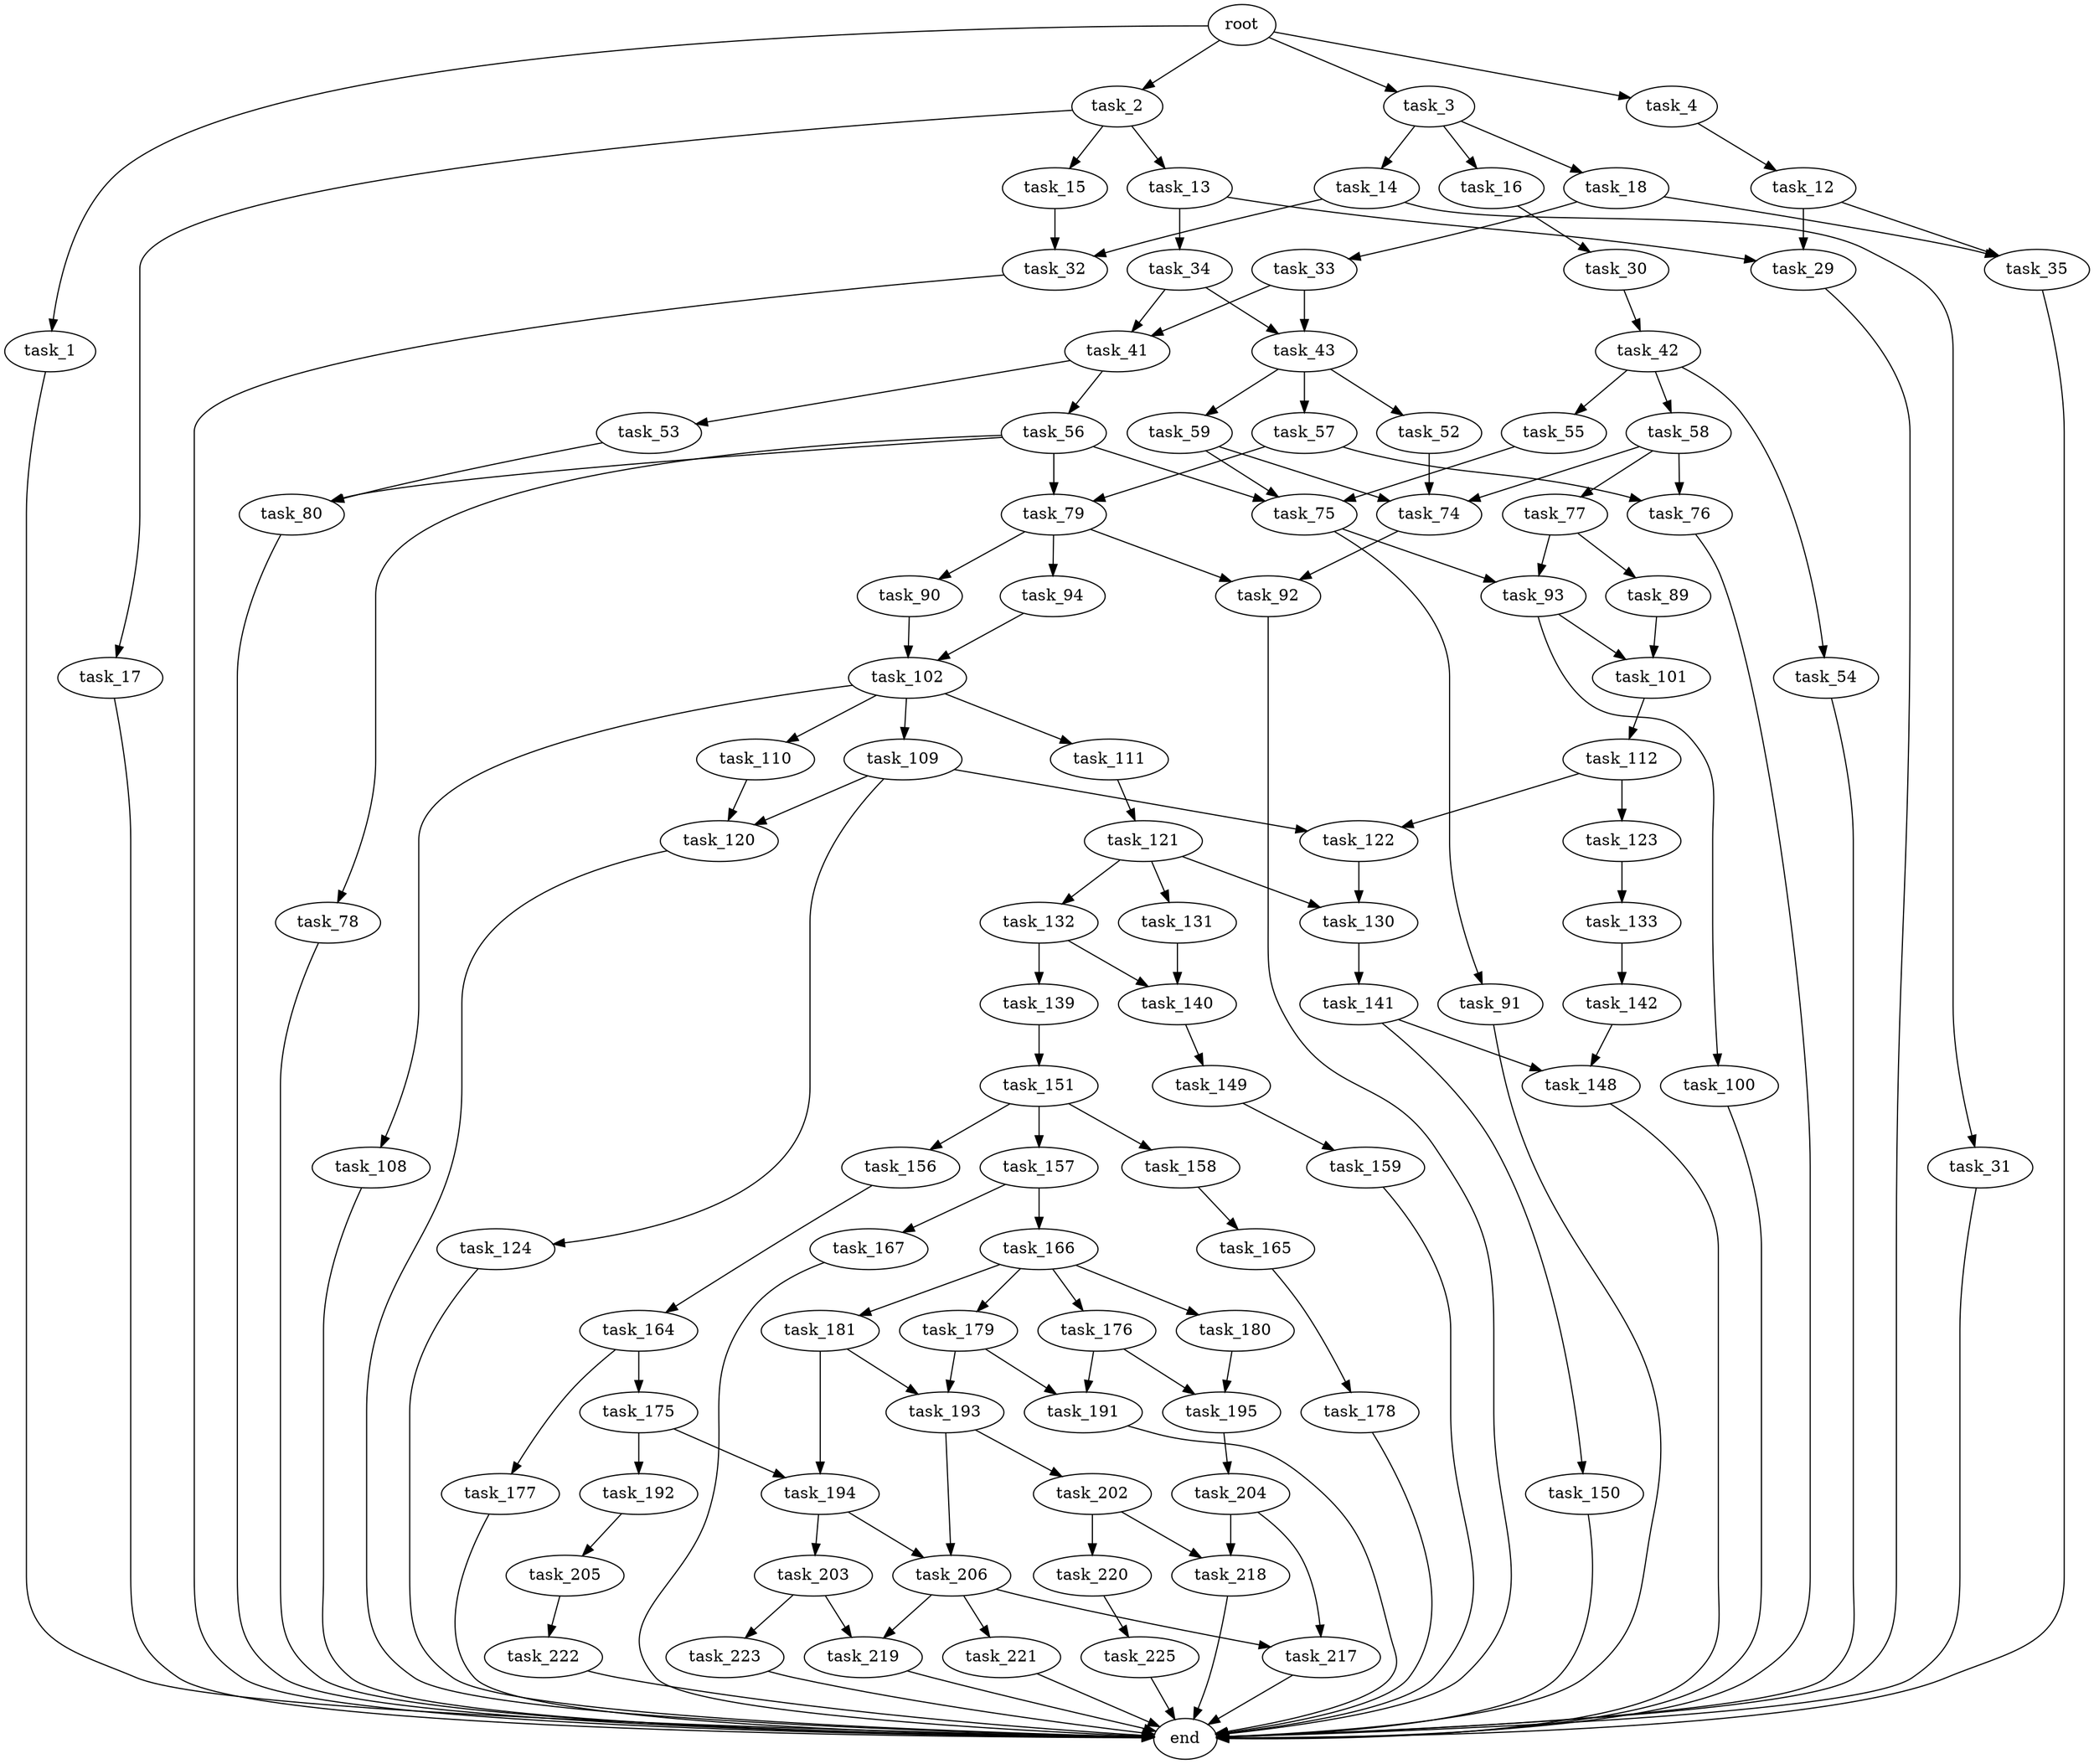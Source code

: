digraph G {
  root [size="0.000000"];
  task_1 [size="38009929251.000000"];
  task_2 [size="1073741824000.000000"];
  task_3 [size="1054474030536.000000"];
  task_4 [size="4669756066.000000"];
  end [size="0.000000"];
  task_13 [size="7045337363.000000"];
  task_15 [size="106772974279.000000"];
  task_17 [size="10159367356.000000"];
  task_14 [size="28991029248.000000"];
  task_16 [size="621463540904.000000"];
  task_18 [size="5351682986.000000"];
  task_12 [size="1073741824000.000000"];
  task_29 [size="374435833395.000000"];
  task_35 [size="828064931975.000000"];
  task_34 [size="751783051396.000000"];
  task_31 [size="28991029248.000000"];
  task_32 [size="5434777656.000000"];
  task_30 [size="106018710074.000000"];
  task_33 [size="165142642860.000000"];
  task_42 [size="92809598304.000000"];
  task_41 [size="549755813888.000000"];
  task_43 [size="86732856528.000000"];
  task_53 [size="576165096520.000000"];
  task_56 [size="68719476736.000000"];
  task_54 [size="8393794947.000000"];
  task_55 [size="108496903132.000000"];
  task_58 [size="28991029248.000000"];
  task_52 [size="786538213.000000"];
  task_57 [size="134217728000.000000"];
  task_59 [size="319794538531.000000"];
  task_74 [size="1111245814530.000000"];
  task_80 [size="549755813888.000000"];
  task_75 [size="1073741824000.000000"];
  task_78 [size="176705469379.000000"];
  task_79 [size="4825810737.000000"];
  task_76 [size="14728788148.000000"];
  task_77 [size="68719476736.000000"];
  task_92 [size="6286903459.000000"];
  task_91 [size="231928233984.000000"];
  task_93 [size="26385789416.000000"];
  task_89 [size="782757789696.000000"];
  task_90 [size="4377076260.000000"];
  task_94 [size="28991029248.000000"];
  task_101 [size="7299776573.000000"];
  task_102 [size="523092231584.000000"];
  task_100 [size="13204473994.000000"];
  task_112 [size="16705759298.000000"];
  task_108 [size="112593115898.000000"];
  task_109 [size="12258766216.000000"];
  task_110 [size="205802582184.000000"];
  task_111 [size="231928233984.000000"];
  task_120 [size="446970167323.000000"];
  task_122 [size="15489366571.000000"];
  task_124 [size="17784992801.000000"];
  task_121 [size="1197587266.000000"];
  task_123 [size="8589934592.000000"];
  task_130 [size="231928233984.000000"];
  task_131 [size="4864571202.000000"];
  task_132 [size="1742479016.000000"];
  task_133 [size="25767933688.000000"];
  task_141 [size="28991029248.000000"];
  task_140 [size="6997403690.000000"];
  task_139 [size="68719476736.000000"];
  task_142 [size="113027325869.000000"];
  task_151 [size="10802061718.000000"];
  task_149 [size="30643403854.000000"];
  task_148 [size="1277200525.000000"];
  task_150 [size="21633769567.000000"];
  task_159 [size="1060926013.000000"];
  task_156 [size="74281807680.000000"];
  task_157 [size="347010577997.000000"];
  task_158 [size="17144917323.000000"];
  task_164 [size="1755572445.000000"];
  task_166 [size="231928233984.000000"];
  task_167 [size="368293445632.000000"];
  task_165 [size="29550246456.000000"];
  task_175 [size="231928233984.000000"];
  task_177 [size="782757789696.000000"];
  task_178 [size="782757789696.000000"];
  task_176 [size="2728064809.000000"];
  task_179 [size="468413940644.000000"];
  task_180 [size="549755813888.000000"];
  task_181 [size="1393163087713.000000"];
  task_192 [size="384108311297.000000"];
  task_194 [size="62071450071.000000"];
  task_191 [size="2791676265.000000"];
  task_195 [size="7686481968.000000"];
  task_193 [size="8589934592.000000"];
  task_205 [size="1073741824000.000000"];
  task_202 [size="1985223518.000000"];
  task_206 [size="15138371078.000000"];
  task_203 [size="6003582890.000000"];
  task_204 [size="166363077554.000000"];
  task_218 [size="83846045591.000000"];
  task_220 [size="14514644626.000000"];
  task_219 [size="8589934592.000000"];
  task_223 [size="68719476736.000000"];
  task_217 [size="907134373647.000000"];
  task_222 [size="414325798824.000000"];
  task_221 [size="194093936570.000000"];
  task_225 [size="3325677563.000000"];

  root -> task_1 [size="1.000000"];
  root -> task_2 [size="1.000000"];
  root -> task_3 [size="1.000000"];
  root -> task_4 [size="1.000000"];
  task_1 -> end [size="1.000000"];
  task_2 -> task_13 [size="838860800.000000"];
  task_2 -> task_15 [size="838860800.000000"];
  task_2 -> task_17 [size="838860800.000000"];
  task_3 -> task_14 [size="838860800.000000"];
  task_3 -> task_16 [size="838860800.000000"];
  task_3 -> task_18 [size="838860800.000000"];
  task_4 -> task_12 [size="301989888.000000"];
  task_13 -> task_29 [size="411041792.000000"];
  task_13 -> task_34 [size="411041792.000000"];
  task_15 -> task_32 [size="75497472.000000"];
  task_17 -> end [size="1.000000"];
  task_14 -> task_31 [size="75497472.000000"];
  task_14 -> task_32 [size="75497472.000000"];
  task_16 -> task_30 [size="411041792.000000"];
  task_18 -> task_33 [size="209715200.000000"];
  task_18 -> task_35 [size="209715200.000000"];
  task_12 -> task_29 [size="838860800.000000"];
  task_12 -> task_35 [size="838860800.000000"];
  task_29 -> end [size="1.000000"];
  task_35 -> end [size="1.000000"];
  task_34 -> task_41 [size="536870912.000000"];
  task_34 -> task_43 [size="536870912.000000"];
  task_31 -> end [size="1.000000"];
  task_32 -> end [size="1.000000"];
  task_30 -> task_42 [size="301989888.000000"];
  task_33 -> task_41 [size="536870912.000000"];
  task_33 -> task_43 [size="536870912.000000"];
  task_42 -> task_54 [size="134217728.000000"];
  task_42 -> task_55 [size="134217728.000000"];
  task_42 -> task_58 [size="134217728.000000"];
  task_41 -> task_53 [size="536870912.000000"];
  task_41 -> task_56 [size="536870912.000000"];
  task_43 -> task_52 [size="134217728.000000"];
  task_43 -> task_57 [size="134217728.000000"];
  task_43 -> task_59 [size="134217728.000000"];
  task_53 -> task_80 [size="536870912.000000"];
  task_56 -> task_75 [size="134217728.000000"];
  task_56 -> task_78 [size="134217728.000000"];
  task_56 -> task_79 [size="134217728.000000"];
  task_56 -> task_80 [size="134217728.000000"];
  task_54 -> end [size="1.000000"];
  task_55 -> task_75 [size="75497472.000000"];
  task_58 -> task_74 [size="75497472.000000"];
  task_58 -> task_76 [size="75497472.000000"];
  task_58 -> task_77 [size="75497472.000000"];
  task_52 -> task_74 [size="33554432.000000"];
  task_57 -> task_76 [size="209715200.000000"];
  task_57 -> task_79 [size="209715200.000000"];
  task_59 -> task_74 [size="209715200.000000"];
  task_59 -> task_75 [size="209715200.000000"];
  task_74 -> task_92 [size="838860800.000000"];
  task_80 -> end [size="1.000000"];
  task_75 -> task_91 [size="838860800.000000"];
  task_75 -> task_93 [size="838860800.000000"];
  task_78 -> end [size="1.000000"];
  task_79 -> task_90 [size="209715200.000000"];
  task_79 -> task_92 [size="209715200.000000"];
  task_79 -> task_94 [size="209715200.000000"];
  task_76 -> end [size="1.000000"];
  task_77 -> task_89 [size="134217728.000000"];
  task_77 -> task_93 [size="134217728.000000"];
  task_92 -> end [size="1.000000"];
  task_91 -> end [size="1.000000"];
  task_93 -> task_100 [size="33554432.000000"];
  task_93 -> task_101 [size="33554432.000000"];
  task_89 -> task_101 [size="679477248.000000"];
  task_90 -> task_102 [size="134217728.000000"];
  task_94 -> task_102 [size="75497472.000000"];
  task_101 -> task_112 [size="301989888.000000"];
  task_102 -> task_108 [size="536870912.000000"];
  task_102 -> task_109 [size="536870912.000000"];
  task_102 -> task_110 [size="536870912.000000"];
  task_102 -> task_111 [size="536870912.000000"];
  task_100 -> end [size="1.000000"];
  task_112 -> task_122 [size="411041792.000000"];
  task_112 -> task_123 [size="411041792.000000"];
  task_108 -> end [size="1.000000"];
  task_109 -> task_120 [size="838860800.000000"];
  task_109 -> task_122 [size="838860800.000000"];
  task_109 -> task_124 [size="838860800.000000"];
  task_110 -> task_120 [size="134217728.000000"];
  task_111 -> task_121 [size="301989888.000000"];
  task_120 -> end [size="1.000000"];
  task_122 -> task_130 [size="33554432.000000"];
  task_124 -> end [size="1.000000"];
  task_121 -> task_130 [size="134217728.000000"];
  task_121 -> task_131 [size="134217728.000000"];
  task_121 -> task_132 [size="134217728.000000"];
  task_123 -> task_133 [size="33554432.000000"];
  task_130 -> task_141 [size="301989888.000000"];
  task_131 -> task_140 [size="209715200.000000"];
  task_132 -> task_139 [size="75497472.000000"];
  task_132 -> task_140 [size="75497472.000000"];
  task_133 -> task_142 [size="411041792.000000"];
  task_141 -> task_148 [size="75497472.000000"];
  task_141 -> task_150 [size="75497472.000000"];
  task_140 -> task_149 [size="536870912.000000"];
  task_139 -> task_151 [size="134217728.000000"];
  task_142 -> task_148 [size="209715200.000000"];
  task_151 -> task_156 [size="33554432.000000"];
  task_151 -> task_157 [size="33554432.000000"];
  task_151 -> task_158 [size="33554432.000000"];
  task_149 -> task_159 [size="33554432.000000"];
  task_148 -> end [size="1.000000"];
  task_150 -> end [size="1.000000"];
  task_159 -> end [size="1.000000"];
  task_156 -> task_164 [size="301989888.000000"];
  task_157 -> task_166 [size="838860800.000000"];
  task_157 -> task_167 [size="838860800.000000"];
  task_158 -> task_165 [size="75497472.000000"];
  task_164 -> task_175 [size="209715200.000000"];
  task_164 -> task_177 [size="209715200.000000"];
  task_166 -> task_176 [size="301989888.000000"];
  task_166 -> task_179 [size="301989888.000000"];
  task_166 -> task_180 [size="301989888.000000"];
  task_166 -> task_181 [size="301989888.000000"];
  task_167 -> end [size="1.000000"];
  task_165 -> task_178 [size="134217728.000000"];
  task_175 -> task_192 [size="301989888.000000"];
  task_175 -> task_194 [size="301989888.000000"];
  task_177 -> end [size="1.000000"];
  task_178 -> end [size="1.000000"];
  task_176 -> task_191 [size="134217728.000000"];
  task_176 -> task_195 [size="134217728.000000"];
  task_179 -> task_191 [size="536870912.000000"];
  task_179 -> task_193 [size="536870912.000000"];
  task_180 -> task_195 [size="536870912.000000"];
  task_181 -> task_193 [size="838860800.000000"];
  task_181 -> task_194 [size="838860800.000000"];
  task_192 -> task_205 [size="301989888.000000"];
  task_194 -> task_203 [size="209715200.000000"];
  task_194 -> task_206 [size="209715200.000000"];
  task_191 -> end [size="1.000000"];
  task_195 -> task_204 [size="209715200.000000"];
  task_193 -> task_202 [size="33554432.000000"];
  task_193 -> task_206 [size="33554432.000000"];
  task_205 -> task_222 [size="838860800.000000"];
  task_202 -> task_218 [size="33554432.000000"];
  task_202 -> task_220 [size="33554432.000000"];
  task_206 -> task_217 [size="301989888.000000"];
  task_206 -> task_219 [size="301989888.000000"];
  task_206 -> task_221 [size="301989888.000000"];
  task_203 -> task_219 [size="134217728.000000"];
  task_203 -> task_223 [size="134217728.000000"];
  task_204 -> task_217 [size="209715200.000000"];
  task_204 -> task_218 [size="209715200.000000"];
  task_218 -> end [size="1.000000"];
  task_220 -> task_225 [size="301989888.000000"];
  task_219 -> end [size="1.000000"];
  task_223 -> end [size="1.000000"];
  task_217 -> end [size="1.000000"];
  task_222 -> end [size="1.000000"];
  task_221 -> end [size="1.000000"];
  task_225 -> end [size="1.000000"];
}
